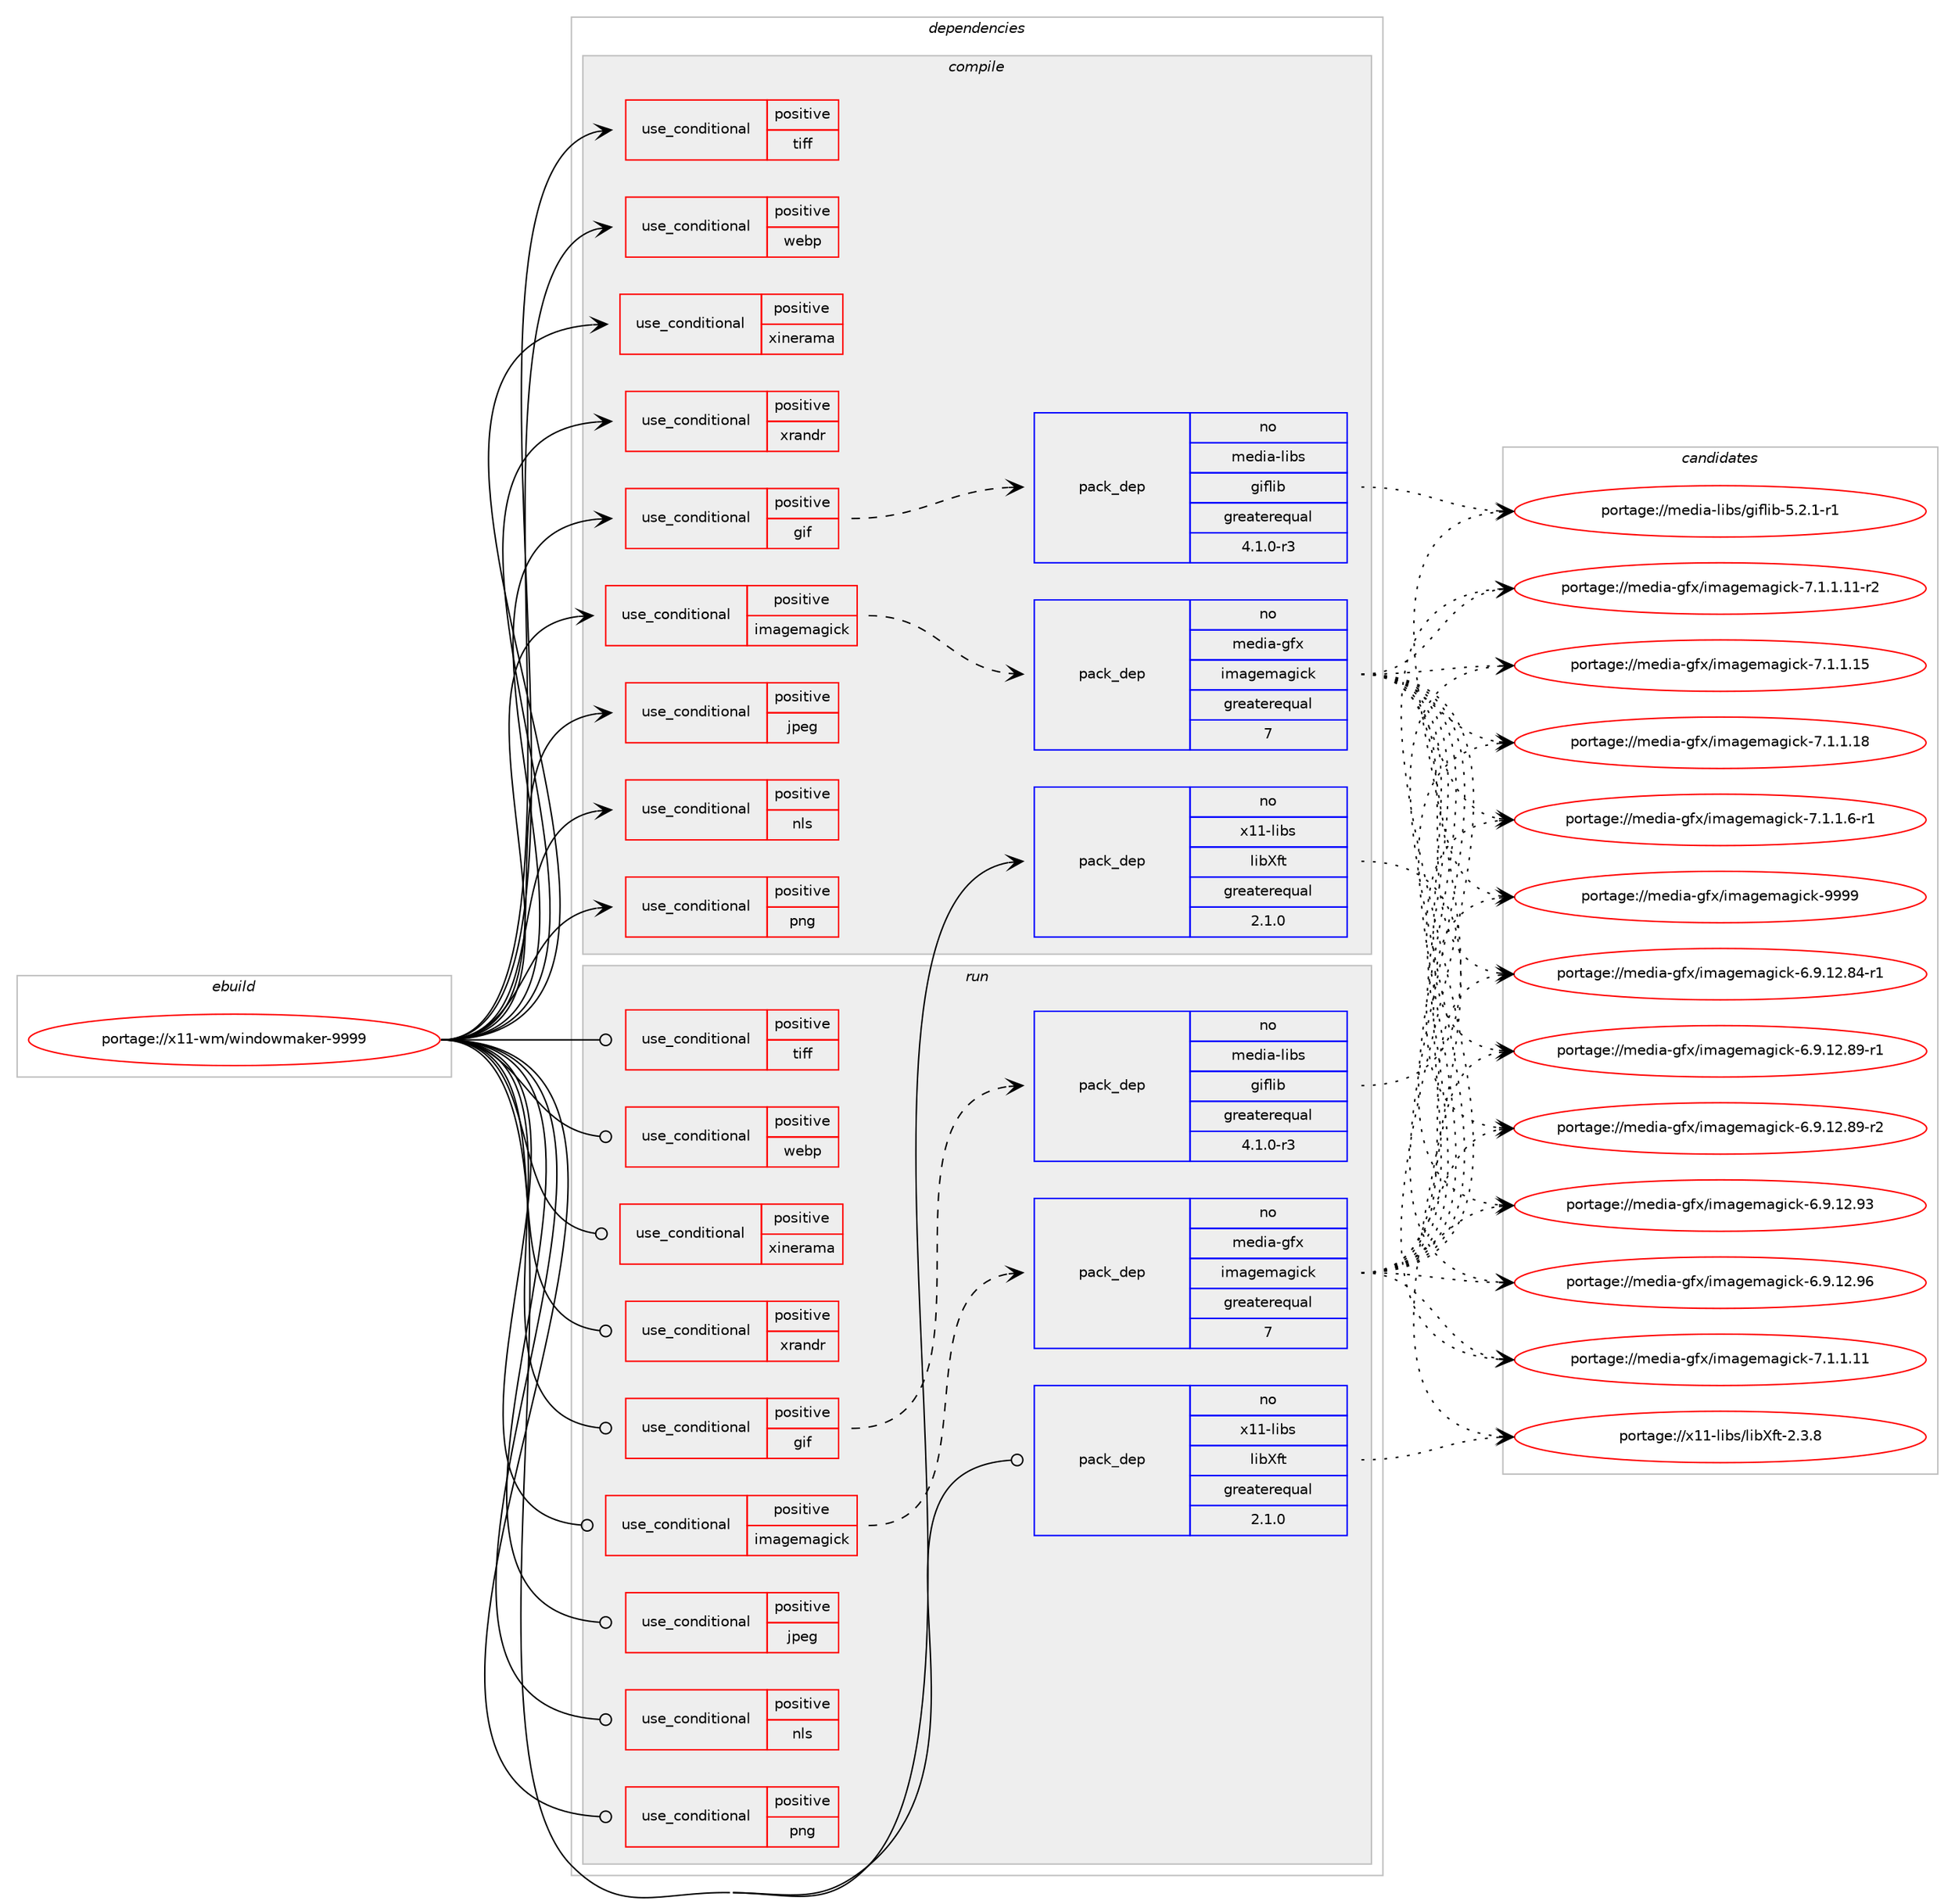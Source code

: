 digraph prolog {

# *************
# Graph options
# *************

newrank=true;
concentrate=true;
compound=true;
graph [rankdir=LR,fontname=Helvetica,fontsize=10,ranksep=1.5];#, ranksep=2.5, nodesep=0.2];
edge  [arrowhead=vee];
node  [fontname=Helvetica,fontsize=10];

# **********
# The ebuild
# **********

subgraph cluster_leftcol {
color=gray;
rank=same;
label=<<i>ebuild</i>>;
id [label="portage://x11-wm/windowmaker-9999", color=red, width=4, href="../x11-wm/windowmaker-9999.svg"];
}

# ****************
# The dependencies
# ****************

subgraph cluster_midcol {
color=gray;
label=<<i>dependencies</i>>;
subgraph cluster_compile {
fillcolor="#eeeeee";
style=filled;
label=<<i>compile</i>>;
subgraph cond780 {
dependency1868 [label=<<TABLE BORDER="0" CELLBORDER="1" CELLSPACING="0" CELLPADDING="4"><TR><TD ROWSPAN="3" CELLPADDING="10">use_conditional</TD></TR><TR><TD>positive</TD></TR><TR><TD>gif</TD></TR></TABLE>>, shape=none, color=red];
subgraph pack1021 {
dependency1869 [label=<<TABLE BORDER="0" CELLBORDER="1" CELLSPACING="0" CELLPADDING="4" WIDTH="220"><TR><TD ROWSPAN="6" CELLPADDING="30">pack_dep</TD></TR><TR><TD WIDTH="110">no</TD></TR><TR><TD>media-libs</TD></TR><TR><TD>giflib</TD></TR><TR><TD>greaterequal</TD></TR><TR><TD>4.1.0-r3</TD></TR></TABLE>>, shape=none, color=blue];
}
dependency1868:e -> dependency1869:w [weight=20,style="dashed",arrowhead="vee"];
}
id:e -> dependency1868:w [weight=20,style="solid",arrowhead="vee"];
subgraph cond781 {
dependency1870 [label=<<TABLE BORDER="0" CELLBORDER="1" CELLSPACING="0" CELLPADDING="4"><TR><TD ROWSPAN="3" CELLPADDING="10">use_conditional</TD></TR><TR><TD>positive</TD></TR><TR><TD>imagemagick</TD></TR></TABLE>>, shape=none, color=red];
subgraph pack1022 {
dependency1871 [label=<<TABLE BORDER="0" CELLBORDER="1" CELLSPACING="0" CELLPADDING="4" WIDTH="220"><TR><TD ROWSPAN="6" CELLPADDING="30">pack_dep</TD></TR><TR><TD WIDTH="110">no</TD></TR><TR><TD>media-gfx</TD></TR><TR><TD>imagemagick</TD></TR><TR><TD>greaterequal</TD></TR><TR><TD>7</TD></TR></TABLE>>, shape=none, color=blue];
}
dependency1870:e -> dependency1871:w [weight=20,style="dashed",arrowhead="vee"];
}
id:e -> dependency1870:w [weight=20,style="solid",arrowhead="vee"];
subgraph cond782 {
dependency1872 [label=<<TABLE BORDER="0" CELLBORDER="1" CELLSPACING="0" CELLPADDING="4"><TR><TD ROWSPAN="3" CELLPADDING="10">use_conditional</TD></TR><TR><TD>positive</TD></TR><TR><TD>jpeg</TD></TR></TABLE>>, shape=none, color=red];
# *** BEGIN UNKNOWN DEPENDENCY TYPE (TODO) ***
# dependency1872 -> package_dependency(portage://x11-wm/windowmaker-9999,install,no,media-libs,libjpeg-turbo,none,[,,],any_same_slot,[])
# *** END UNKNOWN DEPENDENCY TYPE (TODO) ***

}
id:e -> dependency1872:w [weight=20,style="solid",arrowhead="vee"];
subgraph cond783 {
dependency1873 [label=<<TABLE BORDER="0" CELLBORDER="1" CELLSPACING="0" CELLPADDING="4"><TR><TD ROWSPAN="3" CELLPADDING="10">use_conditional</TD></TR><TR><TD>positive</TD></TR><TR><TD>nls</TD></TR></TABLE>>, shape=none, color=red];
# *** BEGIN UNKNOWN DEPENDENCY TYPE (TODO) ***
# dependency1873 -> package_dependency(portage://x11-wm/windowmaker-9999,install,no,virtual,libintl,none,[,,],[],[])
# *** END UNKNOWN DEPENDENCY TYPE (TODO) ***

}
id:e -> dependency1873:w [weight=20,style="solid",arrowhead="vee"];
subgraph cond784 {
dependency1874 [label=<<TABLE BORDER="0" CELLBORDER="1" CELLSPACING="0" CELLPADDING="4"><TR><TD ROWSPAN="3" CELLPADDING="10">use_conditional</TD></TR><TR><TD>positive</TD></TR><TR><TD>png</TD></TR></TABLE>>, shape=none, color=red];
# *** BEGIN UNKNOWN DEPENDENCY TYPE (TODO) ***
# dependency1874 -> package_dependency(portage://x11-wm/windowmaker-9999,install,no,media-libs,libpng,none,[,,],any_same_slot,[])
# *** END UNKNOWN DEPENDENCY TYPE (TODO) ***

}
id:e -> dependency1874:w [weight=20,style="solid",arrowhead="vee"];
subgraph cond785 {
dependency1875 [label=<<TABLE BORDER="0" CELLBORDER="1" CELLSPACING="0" CELLPADDING="4"><TR><TD ROWSPAN="3" CELLPADDING="10">use_conditional</TD></TR><TR><TD>positive</TD></TR><TR><TD>tiff</TD></TR></TABLE>>, shape=none, color=red];
# *** BEGIN UNKNOWN DEPENDENCY TYPE (TODO) ***
# dependency1875 -> package_dependency(portage://x11-wm/windowmaker-9999,install,no,media-libs,tiff,none,[,,],any_same_slot,[])
# *** END UNKNOWN DEPENDENCY TYPE (TODO) ***

}
id:e -> dependency1875:w [weight=20,style="solid",arrowhead="vee"];
subgraph cond786 {
dependency1876 [label=<<TABLE BORDER="0" CELLBORDER="1" CELLSPACING="0" CELLPADDING="4"><TR><TD ROWSPAN="3" CELLPADDING="10">use_conditional</TD></TR><TR><TD>positive</TD></TR><TR><TD>webp</TD></TR></TABLE>>, shape=none, color=red];
# *** BEGIN UNKNOWN DEPENDENCY TYPE (TODO) ***
# dependency1876 -> package_dependency(portage://x11-wm/windowmaker-9999,install,no,media-libs,libwebp,none,[,,],any_same_slot,[])
# *** END UNKNOWN DEPENDENCY TYPE (TODO) ***

}
id:e -> dependency1876:w [weight=20,style="solid",arrowhead="vee"];
subgraph cond787 {
dependency1877 [label=<<TABLE BORDER="0" CELLBORDER="1" CELLSPACING="0" CELLPADDING="4"><TR><TD ROWSPAN="3" CELLPADDING="10">use_conditional</TD></TR><TR><TD>positive</TD></TR><TR><TD>xinerama</TD></TR></TABLE>>, shape=none, color=red];
# *** BEGIN UNKNOWN DEPENDENCY TYPE (TODO) ***
# dependency1877 -> package_dependency(portage://x11-wm/windowmaker-9999,install,no,x11-libs,libXinerama,none,[,,],[],[])
# *** END UNKNOWN DEPENDENCY TYPE (TODO) ***

}
id:e -> dependency1877:w [weight=20,style="solid",arrowhead="vee"];
subgraph cond788 {
dependency1878 [label=<<TABLE BORDER="0" CELLBORDER="1" CELLSPACING="0" CELLPADDING="4"><TR><TD ROWSPAN="3" CELLPADDING="10">use_conditional</TD></TR><TR><TD>positive</TD></TR><TR><TD>xrandr</TD></TR></TABLE>>, shape=none, color=red];
# *** BEGIN UNKNOWN DEPENDENCY TYPE (TODO) ***
# dependency1878 -> package_dependency(portage://x11-wm/windowmaker-9999,install,no,x11-libs,libXrandr,none,[,,],[],[])
# *** END UNKNOWN DEPENDENCY TYPE (TODO) ***

}
id:e -> dependency1878:w [weight=20,style="solid",arrowhead="vee"];
# *** BEGIN UNKNOWN DEPENDENCY TYPE (TODO) ***
# id -> package_dependency(portage://x11-wm/windowmaker-9999,install,no,media-libs,fontconfig,none,[,,],[],[])
# *** END UNKNOWN DEPENDENCY TYPE (TODO) ***

subgraph pack1023 {
dependency1879 [label=<<TABLE BORDER="0" CELLBORDER="1" CELLSPACING="0" CELLPADDING="4" WIDTH="220"><TR><TD ROWSPAN="6" CELLPADDING="30">pack_dep</TD></TR><TR><TD WIDTH="110">no</TD></TR><TR><TD>x11-libs</TD></TR><TR><TD>libXft</TD></TR><TR><TD>greaterequal</TD></TR><TR><TD>2.1.0</TD></TR></TABLE>>, shape=none, color=blue];
}
id:e -> dependency1879:w [weight=20,style="solid",arrowhead="vee"];
# *** BEGIN UNKNOWN DEPENDENCY TYPE (TODO) ***
# id -> package_dependency(portage://x11-wm/windowmaker-9999,install,no,x11-libs,libXmu,none,[,,],[],[])
# *** END UNKNOWN DEPENDENCY TYPE (TODO) ***

# *** BEGIN UNKNOWN DEPENDENCY TYPE (TODO) ***
# id -> package_dependency(portage://x11-wm/windowmaker-9999,install,no,x11-libs,libXpm,none,[,,],[],[])
# *** END UNKNOWN DEPENDENCY TYPE (TODO) ***

# *** BEGIN UNKNOWN DEPENDENCY TYPE (TODO) ***
# id -> package_dependency(portage://x11-wm/windowmaker-9999,install,no,x11-libs,libXt,none,[,,],[],[])
# *** END UNKNOWN DEPENDENCY TYPE (TODO) ***

# *** BEGIN UNKNOWN DEPENDENCY TYPE (TODO) ***
# id -> package_dependency(portage://x11-wm/windowmaker-9999,install,no,x11-libs,libXv,none,[,,],[],[])
# *** END UNKNOWN DEPENDENCY TYPE (TODO) ***

}
subgraph cluster_compileandrun {
fillcolor="#eeeeee";
style=filled;
label=<<i>compile and run</i>>;
}
subgraph cluster_run {
fillcolor="#eeeeee";
style=filled;
label=<<i>run</i>>;
subgraph cond789 {
dependency1880 [label=<<TABLE BORDER="0" CELLBORDER="1" CELLSPACING="0" CELLPADDING="4"><TR><TD ROWSPAN="3" CELLPADDING="10">use_conditional</TD></TR><TR><TD>positive</TD></TR><TR><TD>gif</TD></TR></TABLE>>, shape=none, color=red];
subgraph pack1024 {
dependency1881 [label=<<TABLE BORDER="0" CELLBORDER="1" CELLSPACING="0" CELLPADDING="4" WIDTH="220"><TR><TD ROWSPAN="6" CELLPADDING="30">pack_dep</TD></TR><TR><TD WIDTH="110">no</TD></TR><TR><TD>media-libs</TD></TR><TR><TD>giflib</TD></TR><TR><TD>greaterequal</TD></TR><TR><TD>4.1.0-r3</TD></TR></TABLE>>, shape=none, color=blue];
}
dependency1880:e -> dependency1881:w [weight=20,style="dashed",arrowhead="vee"];
}
id:e -> dependency1880:w [weight=20,style="solid",arrowhead="odot"];
subgraph cond790 {
dependency1882 [label=<<TABLE BORDER="0" CELLBORDER="1" CELLSPACING="0" CELLPADDING="4"><TR><TD ROWSPAN="3" CELLPADDING="10">use_conditional</TD></TR><TR><TD>positive</TD></TR><TR><TD>imagemagick</TD></TR></TABLE>>, shape=none, color=red];
subgraph pack1025 {
dependency1883 [label=<<TABLE BORDER="0" CELLBORDER="1" CELLSPACING="0" CELLPADDING="4" WIDTH="220"><TR><TD ROWSPAN="6" CELLPADDING="30">pack_dep</TD></TR><TR><TD WIDTH="110">no</TD></TR><TR><TD>media-gfx</TD></TR><TR><TD>imagemagick</TD></TR><TR><TD>greaterequal</TD></TR><TR><TD>7</TD></TR></TABLE>>, shape=none, color=blue];
}
dependency1882:e -> dependency1883:w [weight=20,style="dashed",arrowhead="vee"];
}
id:e -> dependency1882:w [weight=20,style="solid",arrowhead="odot"];
subgraph cond791 {
dependency1884 [label=<<TABLE BORDER="0" CELLBORDER="1" CELLSPACING="0" CELLPADDING="4"><TR><TD ROWSPAN="3" CELLPADDING="10">use_conditional</TD></TR><TR><TD>positive</TD></TR><TR><TD>jpeg</TD></TR></TABLE>>, shape=none, color=red];
# *** BEGIN UNKNOWN DEPENDENCY TYPE (TODO) ***
# dependency1884 -> package_dependency(portage://x11-wm/windowmaker-9999,run,no,media-libs,libjpeg-turbo,none,[,,],any_same_slot,[])
# *** END UNKNOWN DEPENDENCY TYPE (TODO) ***

}
id:e -> dependency1884:w [weight=20,style="solid",arrowhead="odot"];
subgraph cond792 {
dependency1885 [label=<<TABLE BORDER="0" CELLBORDER="1" CELLSPACING="0" CELLPADDING="4"><TR><TD ROWSPAN="3" CELLPADDING="10">use_conditional</TD></TR><TR><TD>positive</TD></TR><TR><TD>nls</TD></TR></TABLE>>, shape=none, color=red];
# *** BEGIN UNKNOWN DEPENDENCY TYPE (TODO) ***
# dependency1885 -> package_dependency(portage://x11-wm/windowmaker-9999,run,no,virtual,libintl,none,[,,],[],[])
# *** END UNKNOWN DEPENDENCY TYPE (TODO) ***

}
id:e -> dependency1885:w [weight=20,style="solid",arrowhead="odot"];
subgraph cond793 {
dependency1886 [label=<<TABLE BORDER="0" CELLBORDER="1" CELLSPACING="0" CELLPADDING="4"><TR><TD ROWSPAN="3" CELLPADDING="10">use_conditional</TD></TR><TR><TD>positive</TD></TR><TR><TD>png</TD></TR></TABLE>>, shape=none, color=red];
# *** BEGIN UNKNOWN DEPENDENCY TYPE (TODO) ***
# dependency1886 -> package_dependency(portage://x11-wm/windowmaker-9999,run,no,media-libs,libpng,none,[,,],any_same_slot,[])
# *** END UNKNOWN DEPENDENCY TYPE (TODO) ***

}
id:e -> dependency1886:w [weight=20,style="solid",arrowhead="odot"];
subgraph cond794 {
dependency1887 [label=<<TABLE BORDER="0" CELLBORDER="1" CELLSPACING="0" CELLPADDING="4"><TR><TD ROWSPAN="3" CELLPADDING="10">use_conditional</TD></TR><TR><TD>positive</TD></TR><TR><TD>tiff</TD></TR></TABLE>>, shape=none, color=red];
# *** BEGIN UNKNOWN DEPENDENCY TYPE (TODO) ***
# dependency1887 -> package_dependency(portage://x11-wm/windowmaker-9999,run,no,media-libs,tiff,none,[,,],any_same_slot,[])
# *** END UNKNOWN DEPENDENCY TYPE (TODO) ***

}
id:e -> dependency1887:w [weight=20,style="solid",arrowhead="odot"];
subgraph cond795 {
dependency1888 [label=<<TABLE BORDER="0" CELLBORDER="1" CELLSPACING="0" CELLPADDING="4"><TR><TD ROWSPAN="3" CELLPADDING="10">use_conditional</TD></TR><TR><TD>positive</TD></TR><TR><TD>webp</TD></TR></TABLE>>, shape=none, color=red];
# *** BEGIN UNKNOWN DEPENDENCY TYPE (TODO) ***
# dependency1888 -> package_dependency(portage://x11-wm/windowmaker-9999,run,no,media-libs,libwebp,none,[,,],any_same_slot,[])
# *** END UNKNOWN DEPENDENCY TYPE (TODO) ***

}
id:e -> dependency1888:w [weight=20,style="solid",arrowhead="odot"];
subgraph cond796 {
dependency1889 [label=<<TABLE BORDER="0" CELLBORDER="1" CELLSPACING="0" CELLPADDING="4"><TR><TD ROWSPAN="3" CELLPADDING="10">use_conditional</TD></TR><TR><TD>positive</TD></TR><TR><TD>xinerama</TD></TR></TABLE>>, shape=none, color=red];
# *** BEGIN UNKNOWN DEPENDENCY TYPE (TODO) ***
# dependency1889 -> package_dependency(portage://x11-wm/windowmaker-9999,run,no,x11-libs,libXinerama,none,[,,],[],[])
# *** END UNKNOWN DEPENDENCY TYPE (TODO) ***

}
id:e -> dependency1889:w [weight=20,style="solid",arrowhead="odot"];
subgraph cond797 {
dependency1890 [label=<<TABLE BORDER="0" CELLBORDER="1" CELLSPACING="0" CELLPADDING="4"><TR><TD ROWSPAN="3" CELLPADDING="10">use_conditional</TD></TR><TR><TD>positive</TD></TR><TR><TD>xrandr</TD></TR></TABLE>>, shape=none, color=red];
# *** BEGIN UNKNOWN DEPENDENCY TYPE (TODO) ***
# dependency1890 -> package_dependency(portage://x11-wm/windowmaker-9999,run,no,x11-libs,libXrandr,none,[,,],[],[])
# *** END UNKNOWN DEPENDENCY TYPE (TODO) ***

}
id:e -> dependency1890:w [weight=20,style="solid",arrowhead="odot"];
# *** BEGIN UNKNOWN DEPENDENCY TYPE (TODO) ***
# id -> package_dependency(portage://x11-wm/windowmaker-9999,run,no,media-libs,fontconfig,none,[,,],[],[])
# *** END UNKNOWN DEPENDENCY TYPE (TODO) ***

subgraph pack1026 {
dependency1891 [label=<<TABLE BORDER="0" CELLBORDER="1" CELLSPACING="0" CELLPADDING="4" WIDTH="220"><TR><TD ROWSPAN="6" CELLPADDING="30">pack_dep</TD></TR><TR><TD WIDTH="110">no</TD></TR><TR><TD>x11-libs</TD></TR><TR><TD>libXft</TD></TR><TR><TD>greaterequal</TD></TR><TR><TD>2.1.0</TD></TR></TABLE>>, shape=none, color=blue];
}
id:e -> dependency1891:w [weight=20,style="solid",arrowhead="odot"];
# *** BEGIN UNKNOWN DEPENDENCY TYPE (TODO) ***
# id -> package_dependency(portage://x11-wm/windowmaker-9999,run,no,x11-libs,libXmu,none,[,,],[],[])
# *** END UNKNOWN DEPENDENCY TYPE (TODO) ***

# *** BEGIN UNKNOWN DEPENDENCY TYPE (TODO) ***
# id -> package_dependency(portage://x11-wm/windowmaker-9999,run,no,x11-libs,libXpm,none,[,,],[],[])
# *** END UNKNOWN DEPENDENCY TYPE (TODO) ***

# *** BEGIN UNKNOWN DEPENDENCY TYPE (TODO) ***
# id -> package_dependency(portage://x11-wm/windowmaker-9999,run,no,x11-libs,libXt,none,[,,],[],[])
# *** END UNKNOWN DEPENDENCY TYPE (TODO) ***

# *** BEGIN UNKNOWN DEPENDENCY TYPE (TODO) ***
# id -> package_dependency(portage://x11-wm/windowmaker-9999,run,no,x11-libs,libXv,none,[,,],[],[])
# *** END UNKNOWN DEPENDENCY TYPE (TODO) ***

}
}

# **************
# The candidates
# **************

subgraph cluster_choices {
rank=same;
color=gray;
label=<<i>candidates</i>>;

subgraph choice1021 {
color=black;
nodesep=1;
choice10910110010597451081059811547103105102108105984553465046494511449 [label="portage://media-libs/giflib-5.2.1-r1", color=red, width=4,href="../media-libs/giflib-5.2.1-r1.svg"];
dependency1869:e -> choice10910110010597451081059811547103105102108105984553465046494511449:w [style=dotted,weight="100"];
}
subgraph choice1022 {
color=black;
nodesep=1;
choice109101100105974510310212047105109971031011099710310599107455446574649504656524511449 [label="portage://media-gfx/imagemagick-6.9.12.84-r1", color=red, width=4,href="../media-gfx/imagemagick-6.9.12.84-r1.svg"];
choice109101100105974510310212047105109971031011099710310599107455446574649504656574511449 [label="portage://media-gfx/imagemagick-6.9.12.89-r1", color=red, width=4,href="../media-gfx/imagemagick-6.9.12.89-r1.svg"];
choice109101100105974510310212047105109971031011099710310599107455446574649504656574511450 [label="portage://media-gfx/imagemagick-6.9.12.89-r2", color=red, width=4,href="../media-gfx/imagemagick-6.9.12.89-r2.svg"];
choice10910110010597451031021204710510997103101109971031059910745544657464950465751 [label="portage://media-gfx/imagemagick-6.9.12.93", color=red, width=4,href="../media-gfx/imagemagick-6.9.12.93.svg"];
choice10910110010597451031021204710510997103101109971031059910745544657464950465754 [label="portage://media-gfx/imagemagick-6.9.12.96", color=red, width=4,href="../media-gfx/imagemagick-6.9.12.96.svg"];
choice109101100105974510310212047105109971031011099710310599107455546494649464949 [label="portage://media-gfx/imagemagick-7.1.1.11", color=red, width=4,href="../media-gfx/imagemagick-7.1.1.11.svg"];
choice1091011001059745103102120471051099710310110997103105991074555464946494649494511450 [label="portage://media-gfx/imagemagick-7.1.1.11-r2", color=red, width=4,href="../media-gfx/imagemagick-7.1.1.11-r2.svg"];
choice109101100105974510310212047105109971031011099710310599107455546494649464953 [label="portage://media-gfx/imagemagick-7.1.1.15", color=red, width=4,href="../media-gfx/imagemagick-7.1.1.15.svg"];
choice109101100105974510310212047105109971031011099710310599107455546494649464956 [label="portage://media-gfx/imagemagick-7.1.1.18", color=red, width=4,href="../media-gfx/imagemagick-7.1.1.18.svg"];
choice10910110010597451031021204710510997103101109971031059910745554649464946544511449 [label="portage://media-gfx/imagemagick-7.1.1.6-r1", color=red, width=4,href="../media-gfx/imagemagick-7.1.1.6-r1.svg"];
choice1091011001059745103102120471051099710310110997103105991074557575757 [label="portage://media-gfx/imagemagick-9999", color=red, width=4,href="../media-gfx/imagemagick-9999.svg"];
dependency1871:e -> choice109101100105974510310212047105109971031011099710310599107455446574649504656524511449:w [style=dotted,weight="100"];
dependency1871:e -> choice109101100105974510310212047105109971031011099710310599107455446574649504656574511449:w [style=dotted,weight="100"];
dependency1871:e -> choice109101100105974510310212047105109971031011099710310599107455446574649504656574511450:w [style=dotted,weight="100"];
dependency1871:e -> choice10910110010597451031021204710510997103101109971031059910745544657464950465751:w [style=dotted,weight="100"];
dependency1871:e -> choice10910110010597451031021204710510997103101109971031059910745544657464950465754:w [style=dotted,weight="100"];
dependency1871:e -> choice109101100105974510310212047105109971031011099710310599107455546494649464949:w [style=dotted,weight="100"];
dependency1871:e -> choice1091011001059745103102120471051099710310110997103105991074555464946494649494511450:w [style=dotted,weight="100"];
dependency1871:e -> choice109101100105974510310212047105109971031011099710310599107455546494649464953:w [style=dotted,weight="100"];
dependency1871:e -> choice109101100105974510310212047105109971031011099710310599107455546494649464956:w [style=dotted,weight="100"];
dependency1871:e -> choice10910110010597451031021204710510997103101109971031059910745554649464946544511449:w [style=dotted,weight="100"];
dependency1871:e -> choice1091011001059745103102120471051099710310110997103105991074557575757:w [style=dotted,weight="100"];
}
subgraph choice1023 {
color=black;
nodesep=1;
choice12049494510810598115471081059888102116455046514656 [label="portage://x11-libs/libXft-2.3.8", color=red, width=4,href="../x11-libs/libXft-2.3.8.svg"];
dependency1879:e -> choice12049494510810598115471081059888102116455046514656:w [style=dotted,weight="100"];
}
subgraph choice1024 {
color=black;
nodesep=1;
choice10910110010597451081059811547103105102108105984553465046494511449 [label="portage://media-libs/giflib-5.2.1-r1", color=red, width=4,href="../media-libs/giflib-5.2.1-r1.svg"];
dependency1881:e -> choice10910110010597451081059811547103105102108105984553465046494511449:w [style=dotted,weight="100"];
}
subgraph choice1025 {
color=black;
nodesep=1;
choice109101100105974510310212047105109971031011099710310599107455446574649504656524511449 [label="portage://media-gfx/imagemagick-6.9.12.84-r1", color=red, width=4,href="../media-gfx/imagemagick-6.9.12.84-r1.svg"];
choice109101100105974510310212047105109971031011099710310599107455446574649504656574511449 [label="portage://media-gfx/imagemagick-6.9.12.89-r1", color=red, width=4,href="../media-gfx/imagemagick-6.9.12.89-r1.svg"];
choice109101100105974510310212047105109971031011099710310599107455446574649504656574511450 [label="portage://media-gfx/imagemagick-6.9.12.89-r2", color=red, width=4,href="../media-gfx/imagemagick-6.9.12.89-r2.svg"];
choice10910110010597451031021204710510997103101109971031059910745544657464950465751 [label="portage://media-gfx/imagemagick-6.9.12.93", color=red, width=4,href="../media-gfx/imagemagick-6.9.12.93.svg"];
choice10910110010597451031021204710510997103101109971031059910745544657464950465754 [label="portage://media-gfx/imagemagick-6.9.12.96", color=red, width=4,href="../media-gfx/imagemagick-6.9.12.96.svg"];
choice109101100105974510310212047105109971031011099710310599107455546494649464949 [label="portage://media-gfx/imagemagick-7.1.1.11", color=red, width=4,href="../media-gfx/imagemagick-7.1.1.11.svg"];
choice1091011001059745103102120471051099710310110997103105991074555464946494649494511450 [label="portage://media-gfx/imagemagick-7.1.1.11-r2", color=red, width=4,href="../media-gfx/imagemagick-7.1.1.11-r2.svg"];
choice109101100105974510310212047105109971031011099710310599107455546494649464953 [label="portage://media-gfx/imagemagick-7.1.1.15", color=red, width=4,href="../media-gfx/imagemagick-7.1.1.15.svg"];
choice109101100105974510310212047105109971031011099710310599107455546494649464956 [label="portage://media-gfx/imagemagick-7.1.1.18", color=red, width=4,href="../media-gfx/imagemagick-7.1.1.18.svg"];
choice10910110010597451031021204710510997103101109971031059910745554649464946544511449 [label="portage://media-gfx/imagemagick-7.1.1.6-r1", color=red, width=4,href="../media-gfx/imagemagick-7.1.1.6-r1.svg"];
choice1091011001059745103102120471051099710310110997103105991074557575757 [label="portage://media-gfx/imagemagick-9999", color=red, width=4,href="../media-gfx/imagemagick-9999.svg"];
dependency1883:e -> choice109101100105974510310212047105109971031011099710310599107455446574649504656524511449:w [style=dotted,weight="100"];
dependency1883:e -> choice109101100105974510310212047105109971031011099710310599107455446574649504656574511449:w [style=dotted,weight="100"];
dependency1883:e -> choice109101100105974510310212047105109971031011099710310599107455446574649504656574511450:w [style=dotted,weight="100"];
dependency1883:e -> choice10910110010597451031021204710510997103101109971031059910745544657464950465751:w [style=dotted,weight="100"];
dependency1883:e -> choice10910110010597451031021204710510997103101109971031059910745544657464950465754:w [style=dotted,weight="100"];
dependency1883:e -> choice109101100105974510310212047105109971031011099710310599107455546494649464949:w [style=dotted,weight="100"];
dependency1883:e -> choice1091011001059745103102120471051099710310110997103105991074555464946494649494511450:w [style=dotted,weight="100"];
dependency1883:e -> choice109101100105974510310212047105109971031011099710310599107455546494649464953:w [style=dotted,weight="100"];
dependency1883:e -> choice109101100105974510310212047105109971031011099710310599107455546494649464956:w [style=dotted,weight="100"];
dependency1883:e -> choice10910110010597451031021204710510997103101109971031059910745554649464946544511449:w [style=dotted,weight="100"];
dependency1883:e -> choice1091011001059745103102120471051099710310110997103105991074557575757:w [style=dotted,weight="100"];
}
subgraph choice1026 {
color=black;
nodesep=1;
choice12049494510810598115471081059888102116455046514656 [label="portage://x11-libs/libXft-2.3.8", color=red, width=4,href="../x11-libs/libXft-2.3.8.svg"];
dependency1891:e -> choice12049494510810598115471081059888102116455046514656:w [style=dotted,weight="100"];
}
}

}
